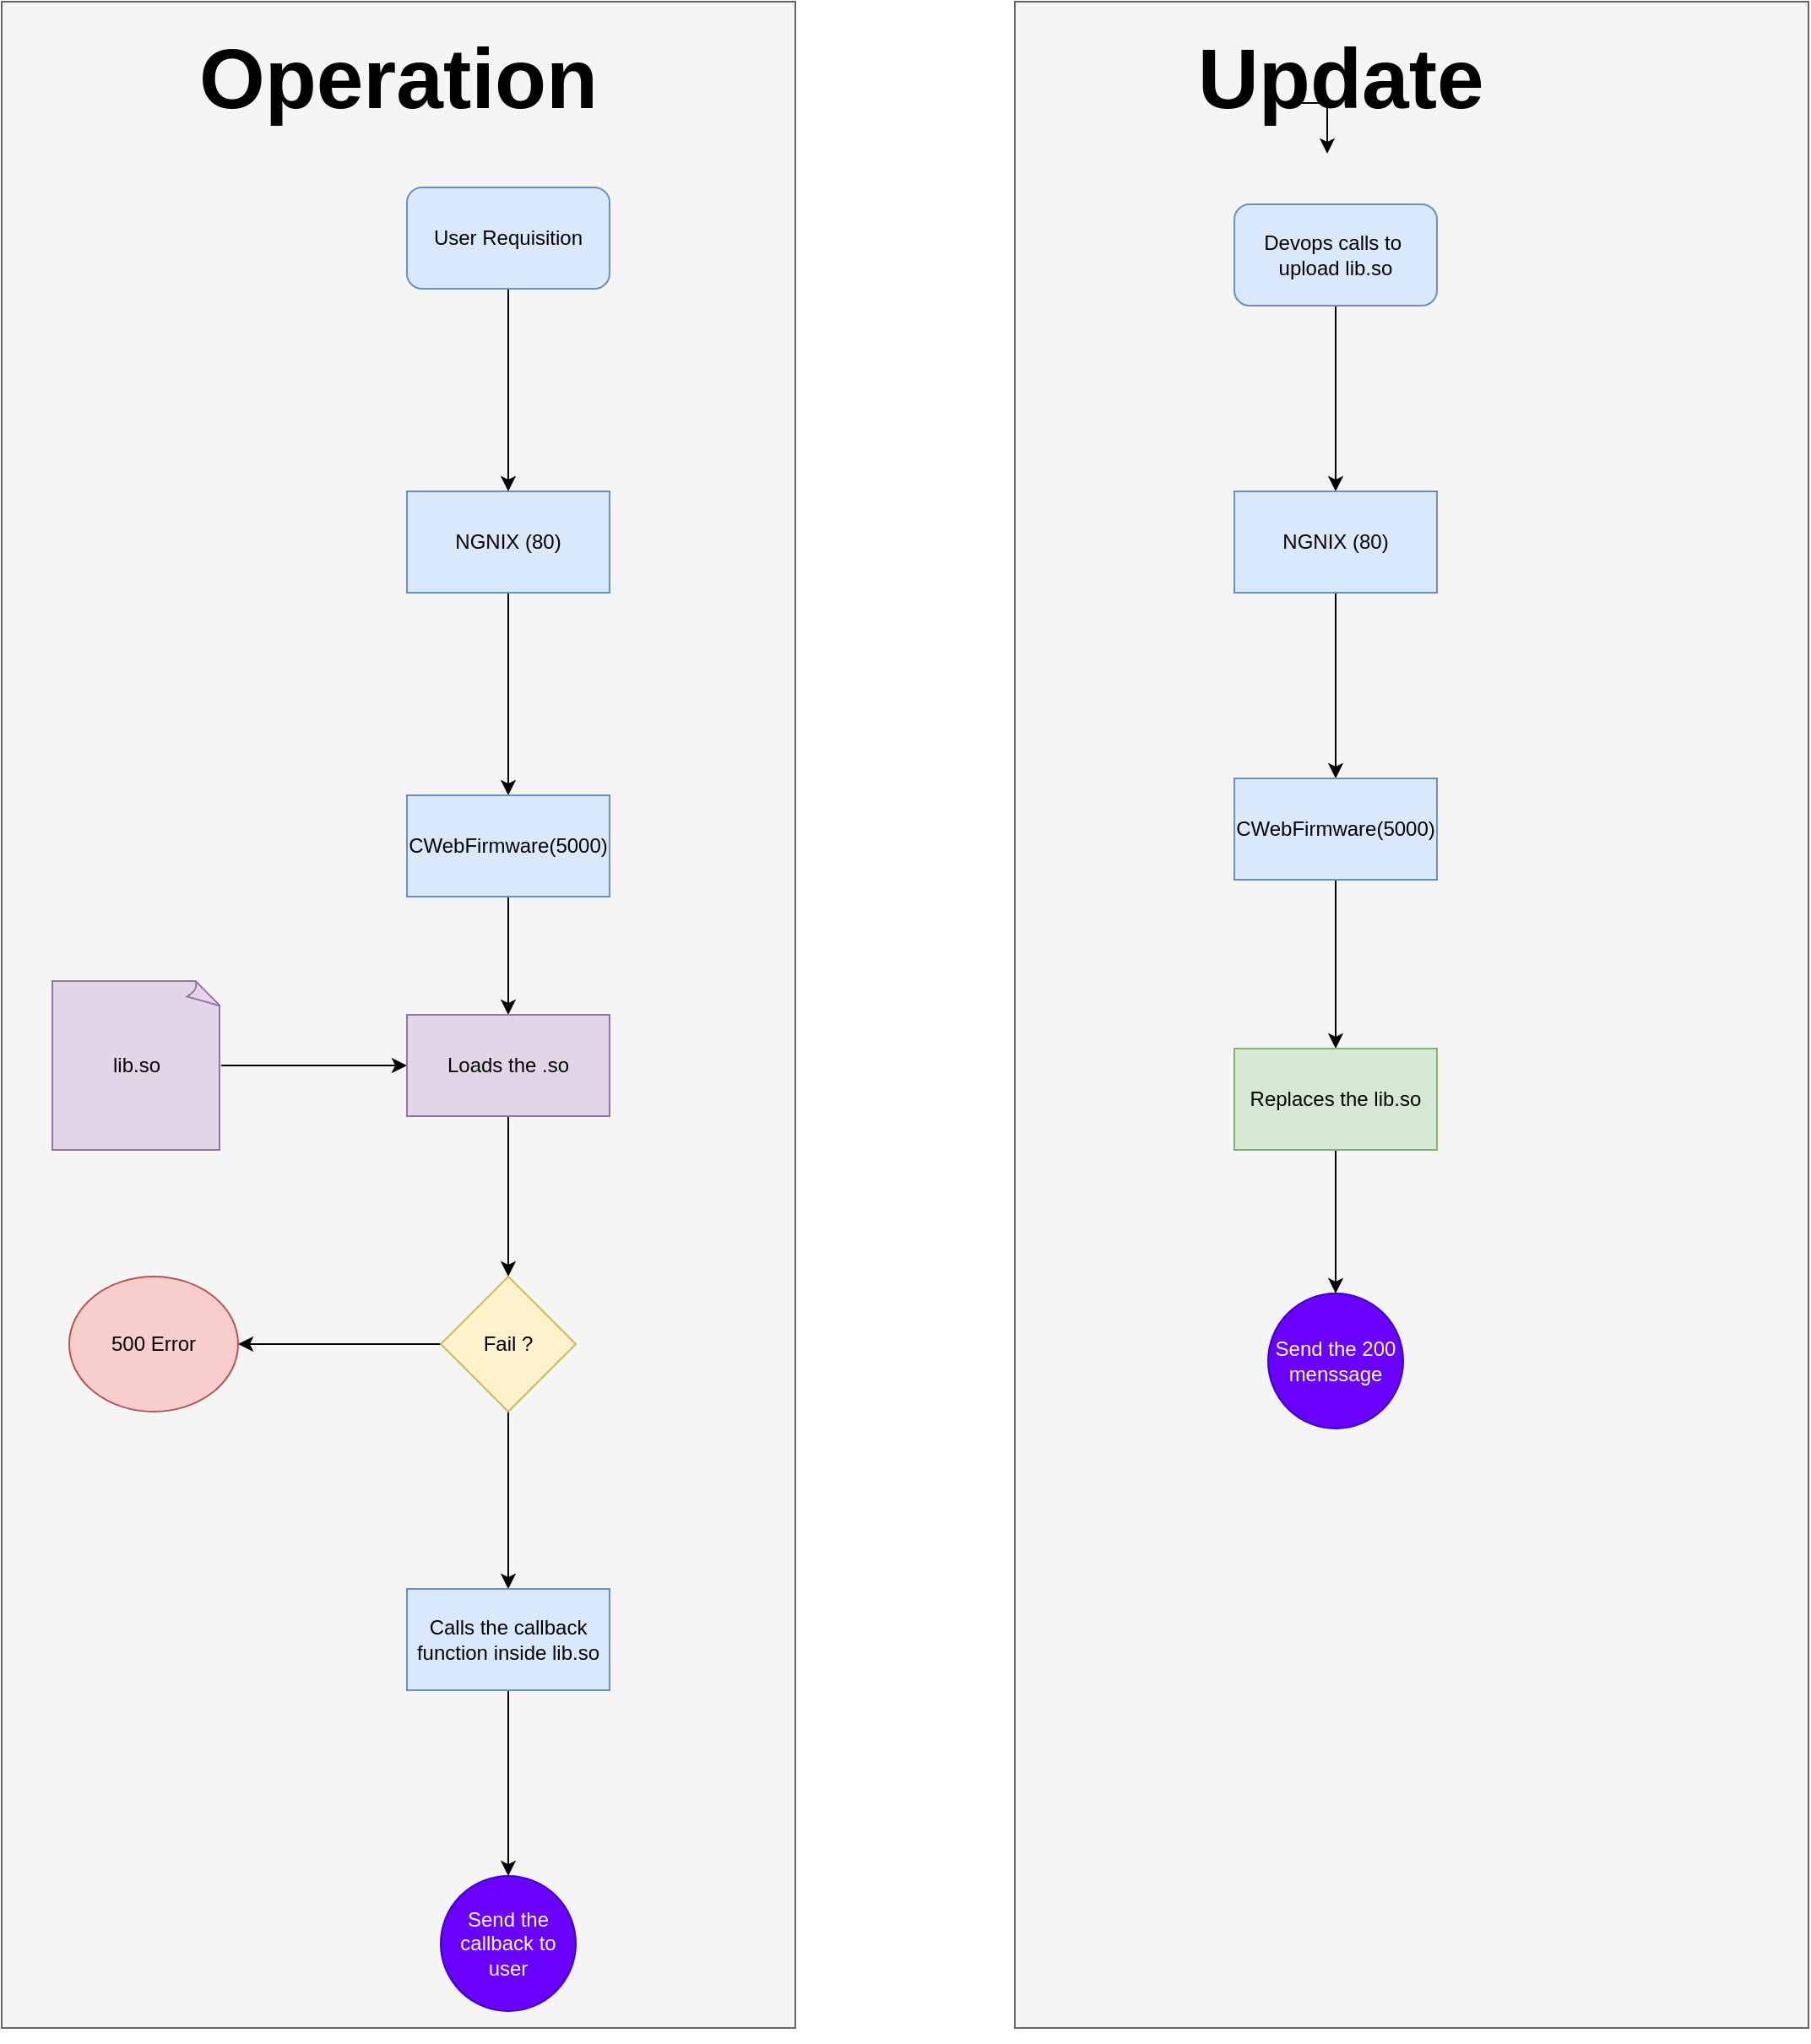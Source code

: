 <mxfile version="26.2.12">
  <diagram name="User Point of view" id="pW7hHVVPVdVcbDhEcFnb">
    <mxGraphModel dx="2497" dy="2483" grid="1" gridSize="10" guides="1" tooltips="1" connect="1" arrows="1" fold="1" page="1" pageScale="1" pageWidth="827" pageHeight="1169" math="0" shadow="0">
      <root>
        <mxCell id="0" />
        <mxCell id="1" parent="0" />
        <mxCell id="CquVaC-Cp741IVRutNJS-5" value="" style="rounded=0;whiteSpace=wrap;html=1;fillColor=#f5f5f5;strokeColor=#666666;fontColor=#333333;" vertex="1" parent="1">
          <mxGeometry x="640" y="-250" width="470" height="1200" as="geometry" />
        </mxCell>
        <mxCell id="CquVaC-Cp741IVRutNJS-3" value="" style="rounded=0;whiteSpace=wrap;html=1;fillColor=#f5f5f5;strokeColor=#666666;fontColor=#333333;" vertex="1" parent="1">
          <mxGeometry x="40" y="-250" width="470" height="1200" as="geometry" />
        </mxCell>
        <mxCell id="8NdC7l0lDa2l5-dlI2pK-6" style="edgeStyle=orthogonalEdgeStyle;rounded=0;orthogonalLoop=1;jettySize=auto;html=1;" parent="1" source="8NdC7l0lDa2l5-dlI2pK-1" target="8NdC7l0lDa2l5-dlI2pK-2" edge="1">
          <mxGeometry relative="1" as="geometry" />
        </mxCell>
        <mxCell id="8NdC7l0lDa2l5-dlI2pK-1" value="NGNIX (80)" style="rounded=0;whiteSpace=wrap;html=1;fillColor=#dae8fc;strokeColor=#6c8ebf;" parent="1" vertex="1">
          <mxGeometry x="280" y="40" width="120" height="60" as="geometry" />
        </mxCell>
        <mxCell id="8NdC7l0lDa2l5-dlI2pK-12" style="edgeStyle=orthogonalEdgeStyle;rounded=0;orthogonalLoop=1;jettySize=auto;html=1;entryX=0.5;entryY=0;entryDx=0;entryDy=0;" parent="1" source="8NdC7l0lDa2l5-dlI2pK-2" target="8NdC7l0lDa2l5-dlI2pK-10" edge="1">
          <mxGeometry relative="1" as="geometry" />
        </mxCell>
        <mxCell id="8NdC7l0lDa2l5-dlI2pK-2" value="CWebFirmware(5000)" style="rounded=0;whiteSpace=wrap;html=1;fillColor=#dae8fc;strokeColor=#6c8ebf;" parent="1" vertex="1">
          <mxGeometry x="280" y="220" width="120" height="60" as="geometry" />
        </mxCell>
        <mxCell id="8NdC7l0lDa2l5-dlI2pK-5" style="edgeStyle=orthogonalEdgeStyle;rounded=0;orthogonalLoop=1;jettySize=auto;html=1;entryX=0.5;entryY=0;entryDx=0;entryDy=0;" parent="1" source="8NdC7l0lDa2l5-dlI2pK-4" target="8NdC7l0lDa2l5-dlI2pK-1" edge="1">
          <mxGeometry relative="1" as="geometry" />
        </mxCell>
        <mxCell id="8NdC7l0lDa2l5-dlI2pK-4" value="User Requisition" style="rounded=1;whiteSpace=wrap;html=1;fillColor=#dae8fc;strokeColor=#6c8ebf;" parent="1" vertex="1">
          <mxGeometry x="280" y="-140" width="120" height="60" as="geometry" />
        </mxCell>
        <mxCell id="8NdC7l0lDa2l5-dlI2pK-11" style="edgeStyle=orthogonalEdgeStyle;rounded=0;orthogonalLoop=1;jettySize=auto;html=1;" parent="1" source="8NdC7l0lDa2l5-dlI2pK-9" target="8NdC7l0lDa2l5-dlI2pK-10" edge="1">
          <mxGeometry relative="1" as="geometry" />
        </mxCell>
        <mxCell id="8NdC7l0lDa2l5-dlI2pK-9" value="lib.so" style="whiteSpace=wrap;html=1;shape=mxgraph.basic.document;fillColor=#e1d5e7;strokeColor=#9673a6;" parent="1" vertex="1">
          <mxGeometry x="70" y="330" width="100" height="100" as="geometry" />
        </mxCell>
        <mxCell id="8NdC7l0lDa2l5-dlI2pK-14" style="edgeStyle=orthogonalEdgeStyle;rounded=0;orthogonalLoop=1;jettySize=auto;html=1;entryX=0.5;entryY=0;entryDx=0;entryDy=0;" parent="1" source="8NdC7l0lDa2l5-dlI2pK-10" target="8NdC7l0lDa2l5-dlI2pK-13" edge="1">
          <mxGeometry relative="1" as="geometry" />
        </mxCell>
        <mxCell id="8NdC7l0lDa2l5-dlI2pK-10" value="Loads the .so" style="rounded=0;whiteSpace=wrap;html=1;fillColor=#e1d5e7;strokeColor=#9673a6;" parent="1" vertex="1">
          <mxGeometry x="280" y="350" width="120" height="60" as="geometry" />
        </mxCell>
        <mxCell id="8NdC7l0lDa2l5-dlI2pK-18" style="edgeStyle=orthogonalEdgeStyle;rounded=0;orthogonalLoop=1;jettySize=auto;html=1;" parent="1" source="8NdC7l0lDa2l5-dlI2pK-13" target="8NdC7l0lDa2l5-dlI2pK-17" edge="1">
          <mxGeometry relative="1" as="geometry" />
        </mxCell>
        <mxCell id="8NdC7l0lDa2l5-dlI2pK-20" style="edgeStyle=orthogonalEdgeStyle;rounded=0;orthogonalLoop=1;jettySize=auto;html=1;" parent="1" source="8NdC7l0lDa2l5-dlI2pK-13" target="8NdC7l0lDa2l5-dlI2pK-19" edge="1">
          <mxGeometry relative="1" as="geometry" />
        </mxCell>
        <mxCell id="8NdC7l0lDa2l5-dlI2pK-13" value="Fail ?" style="rhombus;whiteSpace=wrap;html=1;fillColor=#fff2cc;strokeColor=#d6b656;" parent="1" vertex="1">
          <mxGeometry x="300" y="505" width="80" height="80" as="geometry" />
        </mxCell>
        <mxCell id="8NdC7l0lDa2l5-dlI2pK-17" value="500 Error" style="ellipse;whiteSpace=wrap;html=1;fillColor=#f8cecc;strokeColor=#b85450;" parent="1" vertex="1">
          <mxGeometry x="80" y="505" width="100" height="80" as="geometry" />
        </mxCell>
        <mxCell id="8NdC7l0lDa2l5-dlI2pK-22" style="edgeStyle=orthogonalEdgeStyle;rounded=0;orthogonalLoop=1;jettySize=auto;html=1;" parent="1" source="8NdC7l0lDa2l5-dlI2pK-19" target="8NdC7l0lDa2l5-dlI2pK-21" edge="1">
          <mxGeometry relative="1" as="geometry" />
        </mxCell>
        <mxCell id="8NdC7l0lDa2l5-dlI2pK-19" value="Calls the callback function inside lib.so" style="rounded=0;whiteSpace=wrap;html=1;fillColor=#dae8fc;strokeColor=#6c8ebf;" parent="1" vertex="1">
          <mxGeometry x="280" y="690" width="120" height="60" as="geometry" />
        </mxCell>
        <mxCell id="8NdC7l0lDa2l5-dlI2pK-21" value="Send the callback to user" style="ellipse;whiteSpace=wrap;html=1;aspect=fixed;fillColor=#6a00ff;fontColor=#ffffff;strokeColor=#3700CC;" parent="1" vertex="1">
          <mxGeometry x="300" y="860" width="80" height="80" as="geometry" />
        </mxCell>
        <mxCell id="je4MbTYOw-YWx8tlqvyY-1" style="edgeStyle=orthogonalEdgeStyle;rounded=0;orthogonalLoop=1;jettySize=auto;html=1;" edge="1" parent="1" source="je4MbTYOw-YWx8tlqvyY-2" target="je4MbTYOw-YWx8tlqvyY-4">
          <mxGeometry relative="1" as="geometry" />
        </mxCell>
        <mxCell id="je4MbTYOw-YWx8tlqvyY-2" value="Devops calls to&amp;nbsp; upload lib.so" style="rounded=1;whiteSpace=wrap;html=1;fillColor=#dae8fc;strokeColor=#6c8ebf;" vertex="1" parent="1">
          <mxGeometry x="770" y="-130" width="120" height="60" as="geometry" />
        </mxCell>
        <mxCell id="je4MbTYOw-YWx8tlqvyY-3" style="edgeStyle=orthogonalEdgeStyle;rounded=0;orthogonalLoop=1;jettySize=auto;html=1;entryX=0.5;entryY=0;entryDx=0;entryDy=0;" edge="1" parent="1" source="je4MbTYOw-YWx8tlqvyY-4" target="je4MbTYOw-YWx8tlqvyY-6">
          <mxGeometry relative="1" as="geometry" />
        </mxCell>
        <mxCell id="je4MbTYOw-YWx8tlqvyY-4" value="NGNIX (80)" style="rounded=0;whiteSpace=wrap;html=1;fillColor=#dae8fc;strokeColor=#6c8ebf;" vertex="1" parent="1">
          <mxGeometry x="770" y="40" width="120" height="60" as="geometry" />
        </mxCell>
        <mxCell id="je4MbTYOw-YWx8tlqvyY-5" style="edgeStyle=orthogonalEdgeStyle;rounded=0;orthogonalLoop=1;jettySize=auto;html=1;" edge="1" parent="1" source="je4MbTYOw-YWx8tlqvyY-6" target="je4MbTYOw-YWx8tlqvyY-8">
          <mxGeometry relative="1" as="geometry" />
        </mxCell>
        <mxCell id="je4MbTYOw-YWx8tlqvyY-6" value="CWebFirmware(5000)" style="rounded=0;whiteSpace=wrap;html=1;fillColor=#dae8fc;strokeColor=#6c8ebf;" vertex="1" parent="1">
          <mxGeometry x="770" y="210" width="120" height="60" as="geometry" />
        </mxCell>
        <mxCell id="je4MbTYOw-YWx8tlqvyY-7" style="edgeStyle=orthogonalEdgeStyle;rounded=0;orthogonalLoop=1;jettySize=auto;html=1;entryX=0.5;entryY=0;entryDx=0;entryDy=0;" edge="1" parent="1" source="je4MbTYOw-YWx8tlqvyY-8" target="je4MbTYOw-YWx8tlqvyY-9">
          <mxGeometry relative="1" as="geometry" />
        </mxCell>
        <mxCell id="je4MbTYOw-YWx8tlqvyY-8" value="Replaces the lib.so" style="rounded=0;whiteSpace=wrap;html=1;fillColor=#d5e8d4;strokeColor=#82b366;" vertex="1" parent="1">
          <mxGeometry x="770" y="370" width="120" height="60" as="geometry" />
        </mxCell>
        <mxCell id="je4MbTYOw-YWx8tlqvyY-9" value="Send the 200 menssage" style="ellipse;whiteSpace=wrap;html=1;aspect=fixed;fillColor=#6a00ff;fontColor=#ffffff;strokeColor=#3700CC;" vertex="1" parent="1">
          <mxGeometry x="790" y="515" width="80" height="80" as="geometry" />
        </mxCell>
        <mxCell id="CquVaC-Cp741IVRutNJS-4" value="&lt;b&gt;&lt;font style=&quot;font-size: 50px;&quot;&gt;Operation&lt;/font&gt;&lt;/b&gt;" style="text;html=1;align=center;verticalAlign=middle;whiteSpace=wrap;rounded=0;" vertex="1" parent="1">
          <mxGeometry x="245" y="-220" width="60" height="30" as="geometry" />
        </mxCell>
        <mxCell id="CquVaC-Cp741IVRutNJS-6" value="&lt;b&gt;&lt;font style=&quot;font-size: 50px;&quot;&gt;Update&amp;nbsp;&lt;/font&gt;&lt;/b&gt;&lt;div&gt;&lt;b&gt;&lt;font style=&quot;font-size: 50px;&quot;&gt;&lt;br&gt;&lt;/font&gt;&lt;/b&gt;&lt;/div&gt;" style="text;html=1;align=center;verticalAlign=middle;whiteSpace=wrap;rounded=0;" vertex="1" parent="1">
          <mxGeometry x="810" y="-190" width="60" height="30" as="geometry" />
        </mxCell>
        <mxCell id="CquVaC-Cp741IVRutNJS-7" style="edgeStyle=orthogonalEdgeStyle;rounded=0;orthogonalLoop=1;jettySize=auto;html=1;exitX=0;exitY=0;exitDx=0;exitDy=0;entryX=0.25;entryY=1;entryDx=0;entryDy=0;" edge="1" parent="1" source="CquVaC-Cp741IVRutNJS-6" target="CquVaC-Cp741IVRutNJS-6">
          <mxGeometry relative="1" as="geometry" />
        </mxCell>
        <mxCell id="CquVaC-Cp741IVRutNJS-8" style="edgeStyle=orthogonalEdgeStyle;rounded=0;orthogonalLoop=1;jettySize=auto;html=1;exitX=0.5;exitY=1;exitDx=0;exitDy=0;" edge="1" parent="1" source="CquVaC-Cp741IVRutNJS-3" target="CquVaC-Cp741IVRutNJS-3">
          <mxGeometry relative="1" as="geometry" />
        </mxCell>
      </root>
    </mxGraphModel>
  </diagram>
</mxfile>

